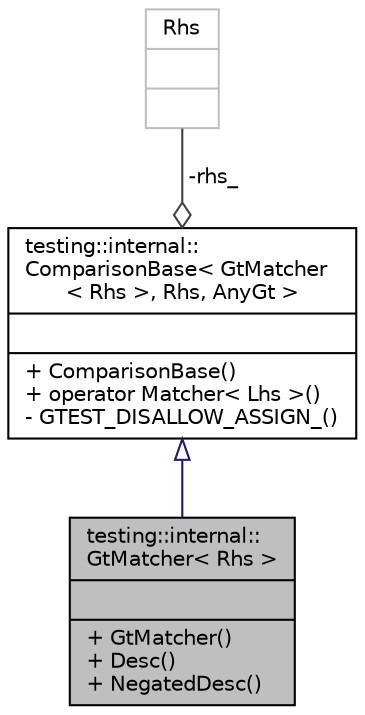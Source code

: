 digraph "testing::internal::GtMatcher&lt; Rhs &gt;"
{
  edge [fontname="Helvetica",fontsize="10",labelfontname="Helvetica",labelfontsize="10"];
  node [fontname="Helvetica",fontsize="10",shape=record];
  Node2 [label="{testing::internal::\lGtMatcher\< Rhs \>\n||+ GtMatcher()\l+ Desc()\l+ NegatedDesc()\l}",height=0.2,width=0.4,color="black", fillcolor="grey75", style="filled", fontcolor="black"];
  Node3 -> Node2 [dir="back",color="midnightblue",fontsize="10",style="solid",arrowtail="onormal",fontname="Helvetica"];
  Node3 [label="{testing::internal::\lComparisonBase\< GtMatcher\l\< Rhs \>, Rhs, AnyGt \>\n||+ ComparisonBase()\l+ operator Matcher\< Lhs \>()\l- GTEST_DISALLOW_ASSIGN_()\l}",height=0.2,width=0.4,color="black", fillcolor="white", style="filled",URL="$d2/d2b/classtesting_1_1internal_1_1_comparison_base.html"];
  Node4 -> Node3 [color="grey25",fontsize="10",style="solid",label=" -rhs_" ,arrowhead="odiamond",fontname="Helvetica"];
  Node4 [label="{Rhs\n||}",height=0.2,width=0.4,color="grey75", fillcolor="white", style="filled"];
}

